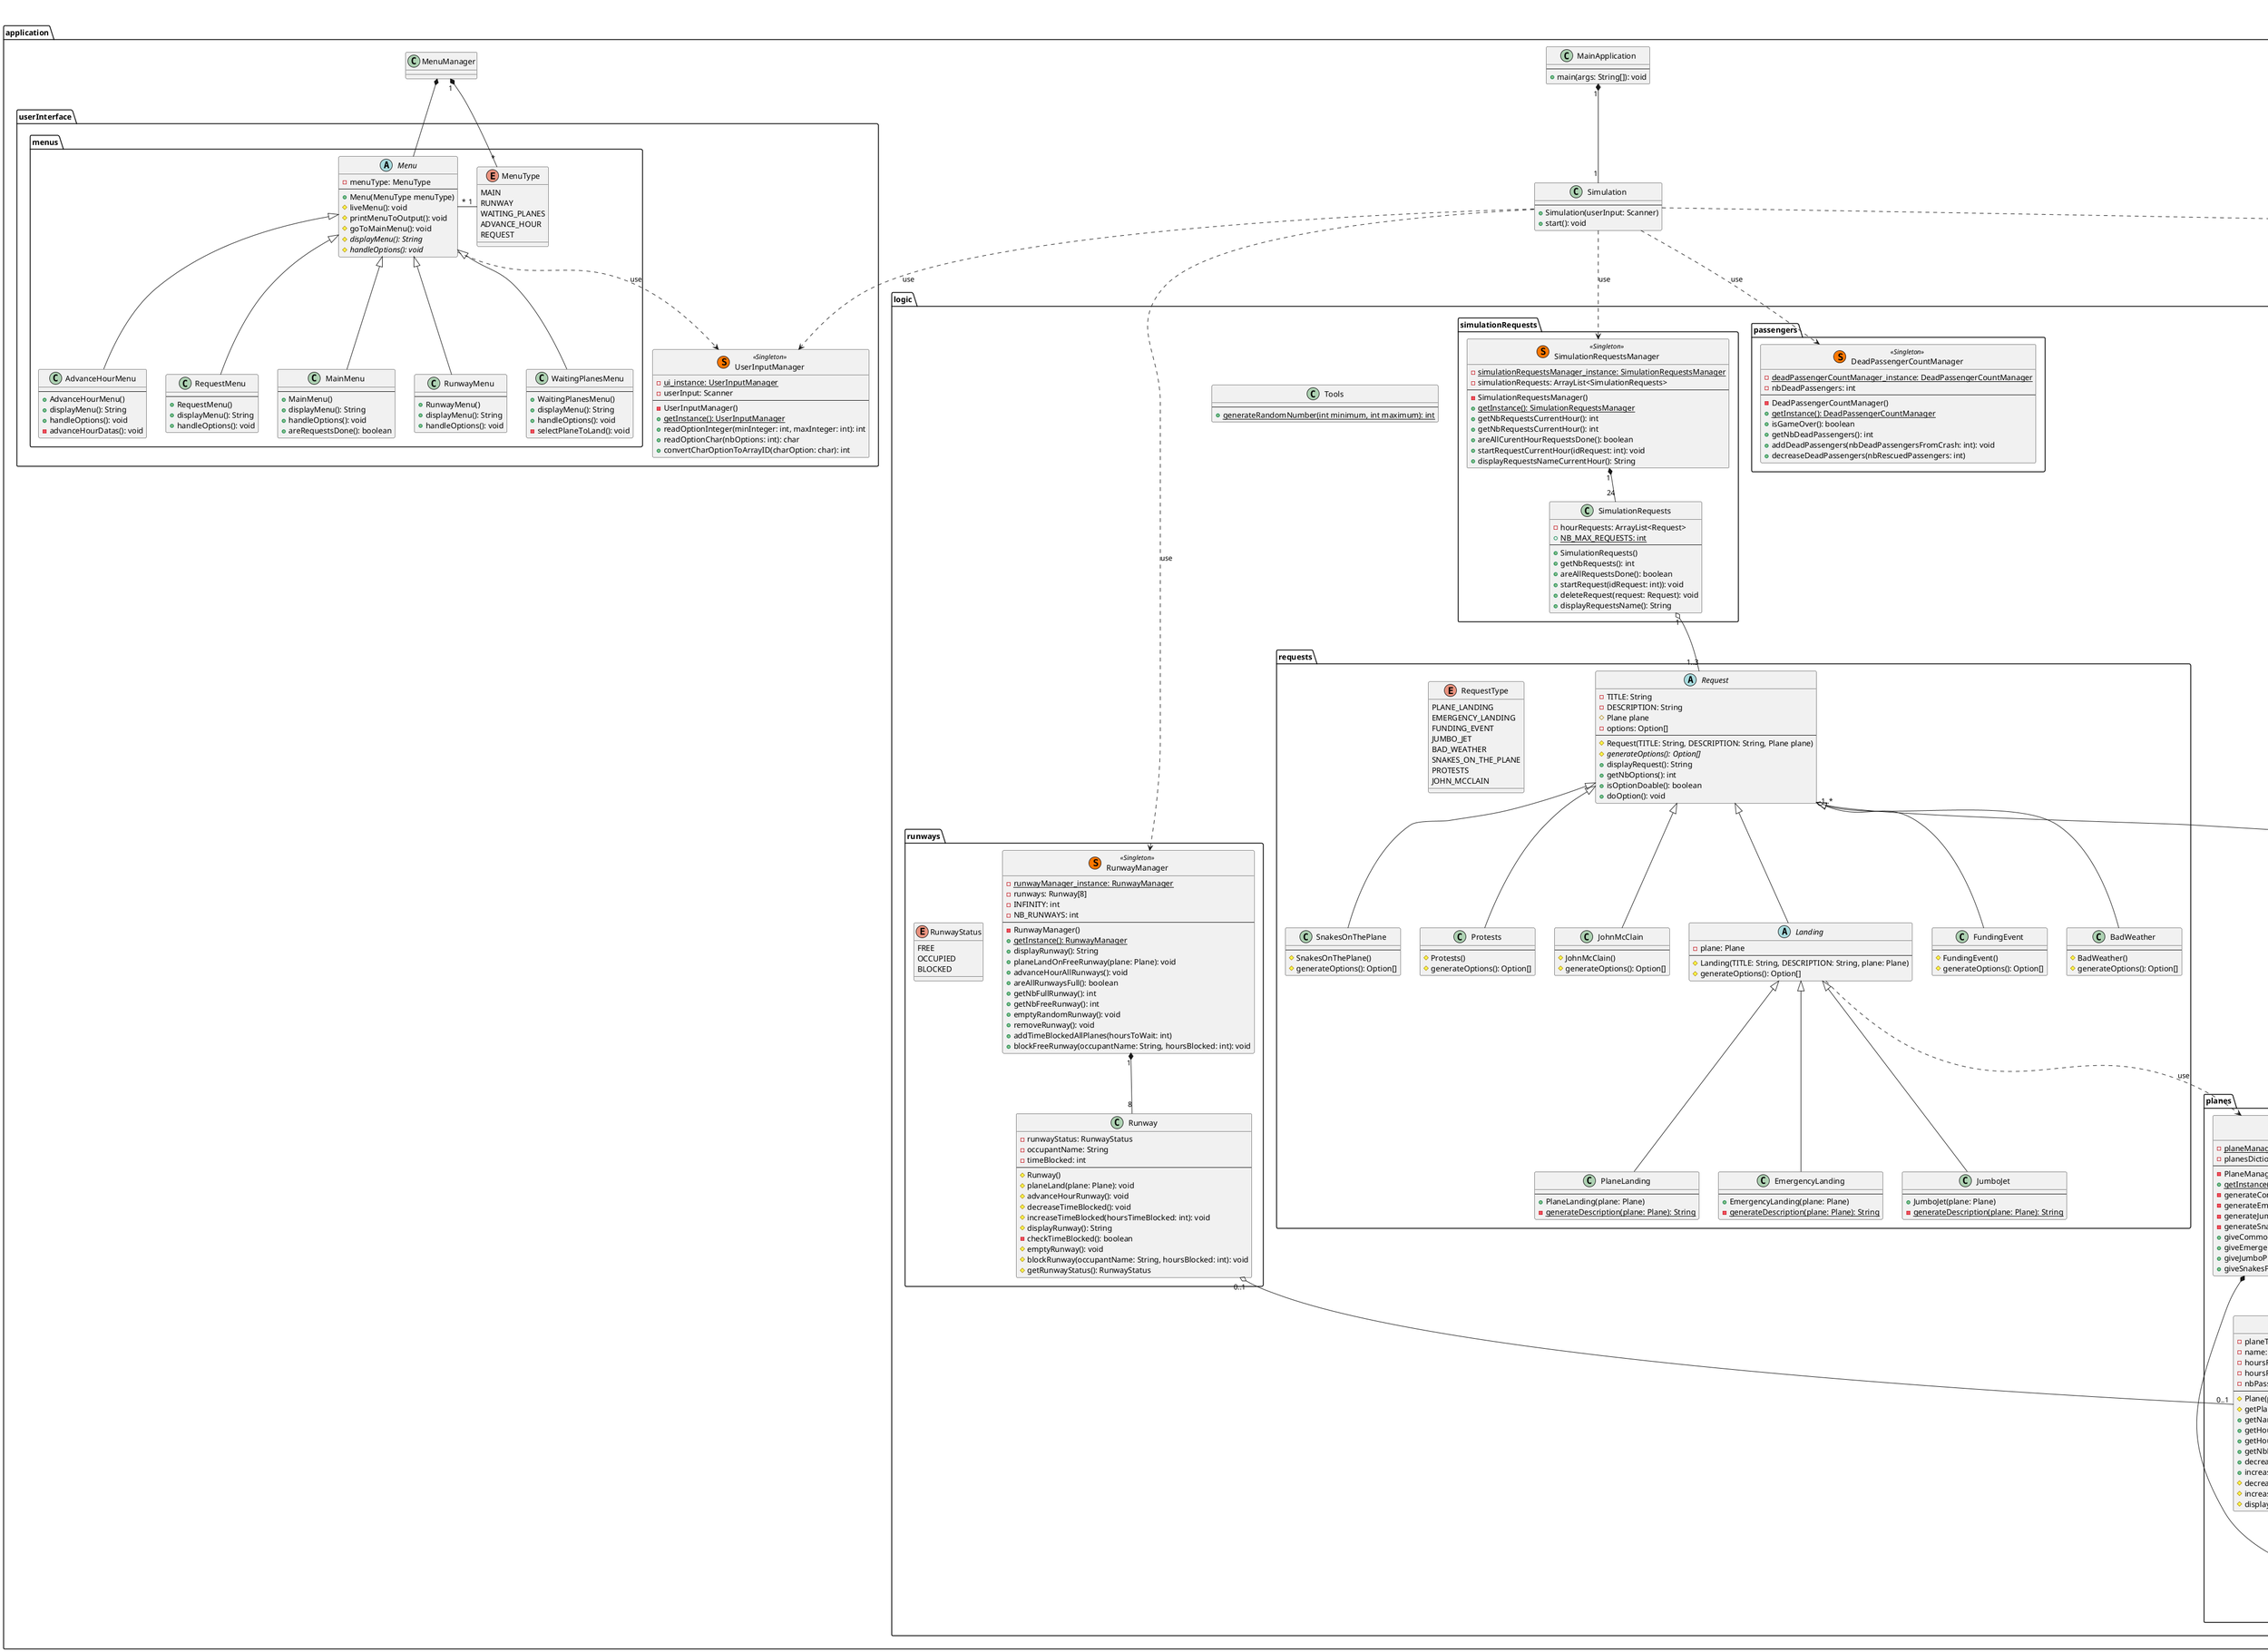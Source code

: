 @startuml

title MOD4B - Class Diagram

package application {

  class MainApplication {
    --
    + main(args: String[]): void
  }

  class Simulation {
    --
    + Simulation(userInput: Scanner)
    + start(): void
  }

  package userInterface {

    class UserInputManager << (S,#FF7700) Singleton >> {
        - {static} ui_instance: UserInputManager
        - userInput: Scanner
        --
        - UserInputManager()
        + {static} getInstance(): UserInputManager
        + readOptionInteger(minInteger: int, maxInteger: int): int
        + readOptionChar(nbOptions: int): char
        + convertCharOptionToArrayID(charOption: char): int
    }

      package menus {

        enum MenuType {
            MAIN
            RUNWAY
            WAITING_PLANES
            ADVANCE_HOUR
            REQUEST
        }

        abstract Menu {
          - menuType: MenuType
          --
          + Menu(MenuType menuType)
          # liveMenu(): void
          # printMenuToOutput(): void
          # goToMainMenu(): void
          # {abstract} displayMenu(): String
          # {abstract} handleOptions(): void
        }

        class MainMenu extends Menu {
          --
          + MainMenu()
          + displayMenu(): String
          + handleOptions(): void
          + areRequestsDone(): boolean
        }

        class RunwayMenu extends Menu {
            --
            + RunwayMenu()
            + displayMenu(): String
            + handleOptions(): void
        }

        class WaitingPlanesMenu extends Menu {
            --
            + WaitingPlanesMenu()
            + displayMenu(): String
            + handleOptions(): void
            - selectPlaneToLand(): void
        }

        class AdvanceHourMenu extends Menu {
            --
            + AdvanceHourMenu()
            + displayMenu(): String
            + handleOptions(): void
            - advanceHourDatas(): void
        }

        class RequestMenu extends Menu {
            --
            + RequestMenu()
            + displayMenu(): String
            + handleOptions(): void
        }

      }
  }
  
  package logic {

    class Tools {
        --
        + {static} generateRandomNumber(int minimum, int maximum): int
    }

    package simulationRequests {

        class SimulationRequestsManager << (S,#FF7700) Singleton >> {
            - {static} simulationRequestsManager_instance: SimulationRequestsManager
            - simulationRequests: ArrayList<SimulationRequests>
            --
            - SimulationRequestsManager()
            + {static} getInstance(): SimulationRequestsManager
            + getNbRequestsCurrentHour(): int
            + getNbRequestsCurrentHour(): int
            + areAllCurentHourRequestsDone(): boolean
            + startRequestCurrentHour(idRequest: int): void
            + displayRequestsNameCurrentHour(): String
        }

        class SimulationRequests {
            - hourRequests: ArrayList<Request>
            + {static} NB_MAX_REQUESTS: int
            --
            + SimulationRequests()
            + getNbRequests(): int
            + areAllRequestsDone(): boolean
            + startRequest(idRequest: int)): void
            + deleteRequest(request: Request): void
            + displayRequestsName(): String
        }
      }

      package runways {

        class RunwayManager << (S,#FF7700) Singleton >> {
            - {static} runwayManager_instance: RunwayManager
            - runways: Runway[8]
            - INFINITY: int
            - NB_RUNWAYS: int
            --
            - RunwayManager()
            + {static} getInstance(): RunwayManager
            + displayRunway(): String
            + planeLandOnFreeRunway(plane: Plane): void
            + advanceHourAllRunways(): void
            + areAllRunwaysFull(): boolean
            + getNbFullRunway(): int
            + getNbFreeRunway(): int
            + emptyRandomRunway(): void
            + removeRunway(): void
            + addTimeBlockedAllPlanes(hoursToWait: int)
            + blockFreeRunway(occupantName: String, hoursBlocked: int): void
        }

        enum RunwayStatus {
            FREE
            OCCUPIED
            BLOCKED
        }

        class Runway {
          - runwayStatus: RunwayStatus
          - occupantName: String
          - timeBlocked: int
          --
          # Runway()
          # planeLand(plane: Plane): void
          # advanceHourRunway(): void
          # decreaseTimeBlocked(): void
          # increaseTimeBlocked(hoursTimeBlocked: int): void
          # displayRunway(): String
          - checkTimeBlocked(): boolean
          # emptyRunway(): void
          # blockRunway(occupantName: String, hoursBlocked: int): void
          # getRunwayStatus(): RunwayStatus
        }
      }

      package waitingPlanes {

        class WaitingPlanesManager << (S,#FF7700) Singleton >> {
            - {static} waitingPlanesManager_instance: WaitingPlanesManager
            - waitingPlanes: ArrayList<Plane>
            --
            - WaitingPlanesManager()
            + {static} getInstance(): WaitingPlanesManager
            + addPlaneToWaitingPlanes(plane: Plane): void
            + waitingPlanesAdvanceHour(): int
            + decreaseWaitingPlanesFuel(): void
            + increaseWaitingPlanesFuel(fuel: int): void
            - checkWaitingPlanesFuel(): ArrayList<Plane>
            + crashWaitingPlane(crashingPlane: Plane): void
            - numberDeadPassengersFromCrash(crashingPlane: Plane): int
            + getNbWaitingPlanes(): int
            + getRandomWaitingPlane(): Plane
        }
      }

      package planes {

        class PlaneManager << (S,#FF7700) Singleton >> {
            - {static} planeManager_instance: PlaneManager
            - planesDictionary: EnumMap<PlaneType, stack<Plane>>
            --
            - PlaneManager()
            + {static} getInstance(): PlaneManager
            - generateCommonPlane(planeID: int): Plane
            - generateEmergencyPlane(planeID: int): Plane
            - generateJumboPlane(planeID: int): Plane
            - generateSnakePlane(planeID: int): Plane
            + giveCommonPlane(): Plane
            + giveEmergencyPlane(): Plane
            + giveJumboPlane(): Plane
            + giveSnakesPlane(): Plane
        }

        enum PlaneType {
            COMMON
            EMERGENCY
            JUMBO
            SNAKES
        }

        class Plane {
            - planeType: PlaneType
            - name: String
            - hoursFuelLeft: int
            - hoursRunwayNeeded: int
            - nbPassengers: int
            --
            # Plane(planeType: PlaneType, name: String, hoursFuelLeft: int, hoursRunwayNeeded: int, nbPassengers: int)
            # getPlaneType(): PlaneType
            + getName(): String
            + getHoursFuelLeft(): int
            + getHoursRunwayNeeded(): int
            + getNbPassengers(): int
            + decreaseFuelLeft(): void
            + increaseFuelLeft(fuel: int): void
            # decreaseHoursRunwayNeeded(): void
            # increaseHoursRunwayNeeded(): void
            # displayPlane(): String
        }
      }

      package passengers {

        class DeadPassengerCountManager << (S,#FF7700) Singleton >> {
            - {static} deadPassengerCountManager_instance: DeadPassengerCountManager
            - nbDeadPassengers: int
            --
            - DeadPassengerCountManager()
            + {static} getInstance(): DeadPassengerCountManager
            + isGameOver(): boolean
            + getNbDeadPassengers(): int
            + addDeadPassengers(nbDeadPassengersFromCrash: int): void
            + decreaseDeadPassengers(nbRescuedPassengers: int)
        }
      }

      package requests {

          abstract Request {
            - TITLE: String
            - DESCRIPTION: String
            # Plane plane
            - options: Option[]
            --
            # Request(TITLE: String, DESCRIPTION: String, Plane plane)
            # {abstract} generateOptions(): Option[]
            + displayRequest(): String
            + getNbOptions(): int
            + isOptionDoable(): boolean
            + doOption(): void
          }

          abstract Landing extends Request {
            - plane: Plane
            --
            # Landing(TITLE: String, DESCRIPTION: String, plane: Plane)
            # generateOptions(): Option[]
          }

          class PlaneLanding extends Landing {
            --
            + PlaneLanding(plane: Plane)
            - {static} generateDescription(plane: Plane): String
          }

          class EmergencyLanding extends Landing {
            --
            + EmergencyLanding(plane: Plane)
            - {static} generateDescription(plane: Plane): String
          }

          class FundingEvent extends Request {
            --
            # FundingEvent()
            # generateOptions(): Option[]
          }

          class JumboJet extends Landing {
            --
            + JumboJet(plane: Plane)
            - {static} generateDescription(plane: Plane): String
          }

          class BadWeather extends Request {
            --
            # BadWeather()
            # generateOptions(): Option[]
          }

          class SnakesOnThePlane extends Request {
            --
            # SnakesOnThePlane()
            # generateOptions(): Option[]
          }

          class Protests extends Request {
            --
            # Protests()
            # generateOptions(): Option[]
          }

          class JohnMcClain extends Request {
            --
            # JohnMcClain()
            # generateOptions(): Option[]
          }

          enum RequestType {
            PLANE_LANDING
            EMERGENCY_LANDING
            FUNDING_EVENT
            JUMBO_JET
            BAD_WEATHER
            SNAKES_ON_THE_PLANE
            PROTESTS
            JOHN_MCCLAIN
          }
        }

        package options {

          abstract Option {
            - DESCRIPTION: String
            - CONSEQUENCES: String
            --
            # Option(DESCRIPTION: String)
            + {abstract} checkRequirement(): Boolean
            + {abstract} applyConsequence(): void
            + displayOption(): String
          }

          class AllowLanding extends Option {
            - plane: Plane
            - runwayManager_instance: RunwayManager
            --
            + AllowLanding(plane: Plane)
            + checkRequirement(): boolean
            + applyConsequence(): void
          }

          class PlaceOnStandby extends Option {
            - plane: Plane
            - waitingPlanesManager_instance: WaitingPlanesManager
            --
            + PlaceOnStandby(plane: Plane)
            + checkRequirement(): boolean
            + applyConsequence(): void
          }

          class EmptyRandomRunway extends Option {
            - runwayManager_instance: RunwayManager
            --
            + EmptyRandomRunway()
            + checkRequirement(): boolean
            + applyConsequence(): void
          }

          class RescueTeam extends Option {
            - deadPassengerCountManager_instance: DeadPassengerCountManager
            --
            + RescueTeam()
            + checkRequirement(): boolean
            + applyConsequence(): void
          }

          class AirRefueling extends Option {
            - waitingPlanesManager_instance: WaitingPlanesManager
            --
            + AirRefueling()
            + checkRequirement(): boolean
            + applyConsequence(): void
          }

          class CrossWinds extends Option {
            - waitingPlanesManager_instance: WaitingPlanesManager
            --
            + CrossWinds()
            + checkRequirement(): boolean
            + applyConsequence(): void
          }

          class IcyRunWays extends Option {
            - runwayManager_instance: RunwayManager
            --
            + IcyRunWays()
            + checkRequirement(): boolean
            + applyConsequence(): void
          }

          class IceStorm extends Option {
            - runwayManager_instance: RunwayManager
            --
            + IceStorm()
            + checkRequirement(): boolean
            + applyConsequence(): void
          }

          class LetThemLand extends Option {
            - plane: Plane
            - runwayManager_instance: RunwayManager
            --
            + LetThemLand(plane: Plane)
            + checkRequirement(): boolean
            + applyConsequence(): void
          }

          class RefuseThem extends Option {
            - deadPassengerCountManager_instance: DeadPassengerCountManager
            --
            + RefuseThem()
            + checkRequirement(): boolean
            + applyConsequence(): void
          }

          class AllowThemTheSpaceToProtest extends Option {
            - runwayManager_instance: RunwayManager
            --
            + AllowThemTheSpaceToProtest()
            + checkRequirement(): boolean
            + applyConsequence(): void
          }

          class GetPoliceInvolved extends Option {
            - runwayManager_instance: RunwayManager
            --
            + GetPoliceInvolved()
            + checkRequirement(): boolean
            + applyConsequence(): void
          }

          class LetThePlanesLandAnyways extends Option {
            - deadPassengerCountManager_instance: DeadPassengerCountManager
            --
            + LetThePlanesLandAnyways()
            + checkRequirement(): boolean
            + applyConsequence(): void
          }

          class LockdownTheRunway extends Option {
            - runwayManager_instance: RunwayManager
            --
            + LockdownTheRunway()
            + checkRequirement(): boolean
            + applyConsequence(): void
          }

          class LetTheManGo extends Option {
            - deadPassengerCountManager_instance: DeadPassengerCountManager
            - waitingPlanesManager_instance: WaitingPlanesManager
            --
            + LetTheManGo()
            + checkRequirement(): boolean
            + applyConsequence(): void
          }

        }
  }



  MainApplication "1" *-- "1" Simulation
  Menu ..> UserInputManager : use
  Request "1..3" -up-o "1" SimulationRequests
  Request "1..*" o-- "2..*" Option
  Runway "0..1" o-- "0..1" Plane

  PlaneManager "1" *-- "*" Plane
  PlaneManager *-- PlaneType
  Plane "*" *-- "1" PlaneType

  Simulation ..> UserInputManager : use
  Simulation ..> DeadPassengerCountManager : use
  Simulation ..> SimulationRequestsManager : use
  Simulation ..> RunwayManager : use
  Simulation ..> WaitingPlanesManager : use

  Landing ..> PlaneManager : use

  MenuManager "1" *-- "*" MenuType
  MenuManager *-- Menu

  Menu "*" -right- "1" MenuType

  SimulationRequestsManager "1" *-- "24" SimulationRequests
  RunwayManager "1" *-- "8" Runway
  WaitingPlanesManager "0..1" *-- "*" Plane

}

@enduml
